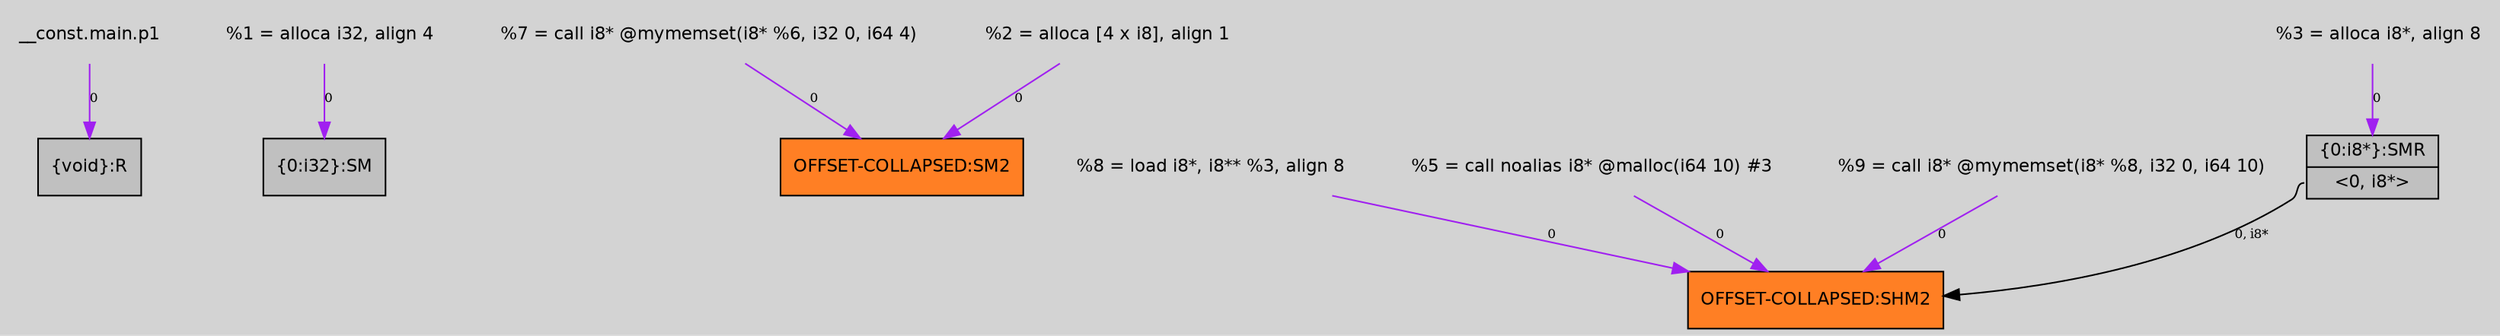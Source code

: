 digraph unnamed {
	graph [center=true, ratio=true, bgcolor=lightgray, fontname=Helvetica];
	node  [fontname=Helvetica, fontsize=11];

	Node0x363a040 [shape=record,fillcolor=gray, style=filled,label="{\{void\}:R}"];
	Node0x3639b10 [shape=record,fillcolor=gray, style=filled,label="{\{0:i32\}:SM}"];
	Node0x3639620 [shape=record,fillcolor=chocolate1, style=filled,label="{OFFSET-COLLAPSED:SM2}"];
	Node0x36390b0 [shape=record,fillcolor=gray, style=filled,label="{\{0:i8*\}:SMR|{<s0>\<0, i8*\>}}"];
	Node0x363c9e0 [shape=record,fillcolor=chocolate1, style=filled,label="{OFFSET-COLLAPSED:SHM2}"];
	Node0x3618c68 [shape=plaintext, label ="  %1 = alloca i32, align 4"];
	Node0x3618c68 -> Node0x3639b10[arrowtail=tee,label="0",fontsize=8,color=purple];
	Node0x361a538 [shape=plaintext, label ="  %8 = load i8*, i8** %3, align 8"];
	Node0x361a538 -> Node0x363c9e0[arrowtail=tee,label="0",fontsize=8,color=purple];
	Node0x3617f88 [shape=plaintext, label ="__const.main.p1"];
	Node0x3617f88 -> Node0x363a040[arrowtail=tee,label="0",fontsize=8,color=purple];
	Node0x361a0a0 [shape=plaintext, label ="  %5 = call noalias i8* @malloc(i64 10) #3"];
	Node0x361a0a0 -> Node0x363c9e0[arrowtail=tee,label="0",fontsize=8,color=purple];
	Node0x361a480 [shape=plaintext, label ="  %7 = call i8* @mymemset(i8* %6, i32 0, i64 4)"];
	Node0x361a480 -> Node0x3639620[arrowtail=tee,label="0",fontsize=8,color=purple];
	Node0x36193b8 [shape=plaintext, label ="  %3 = alloca i8*, align 8"];
	Node0x36193b8 -> Node0x36390b0[arrowtail=tee,label="0",fontsize=8,color=purple];
	Node0x361a6a0 [shape=plaintext, label ="  %9 = call i8* @mymemset(i8* %8, i32 0, i64 10)"];
	Node0x361a6a0 -> Node0x363c9e0[arrowtail=tee,label="0",fontsize=8,color=purple];
	Node0x3619328 [shape=plaintext, label ="  %2 = alloca [4 x i8], align 1"];
	Node0x3619328 -> Node0x3639620[arrowtail=tee,label="0",fontsize=8,color=purple];
	Node0x36390b0:s0 -> Node0x363c9e0[arrowtail=tee,label="0, i8*",fontsize=8];
}
